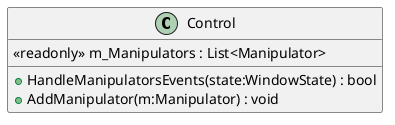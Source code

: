 @startuml
class Control {
    <<readonly>> m_Manipulators : List<Manipulator>
    + HandleManipulatorsEvents(state:WindowState) : bool
    + AddManipulator(m:Manipulator) : void
}
@enduml
